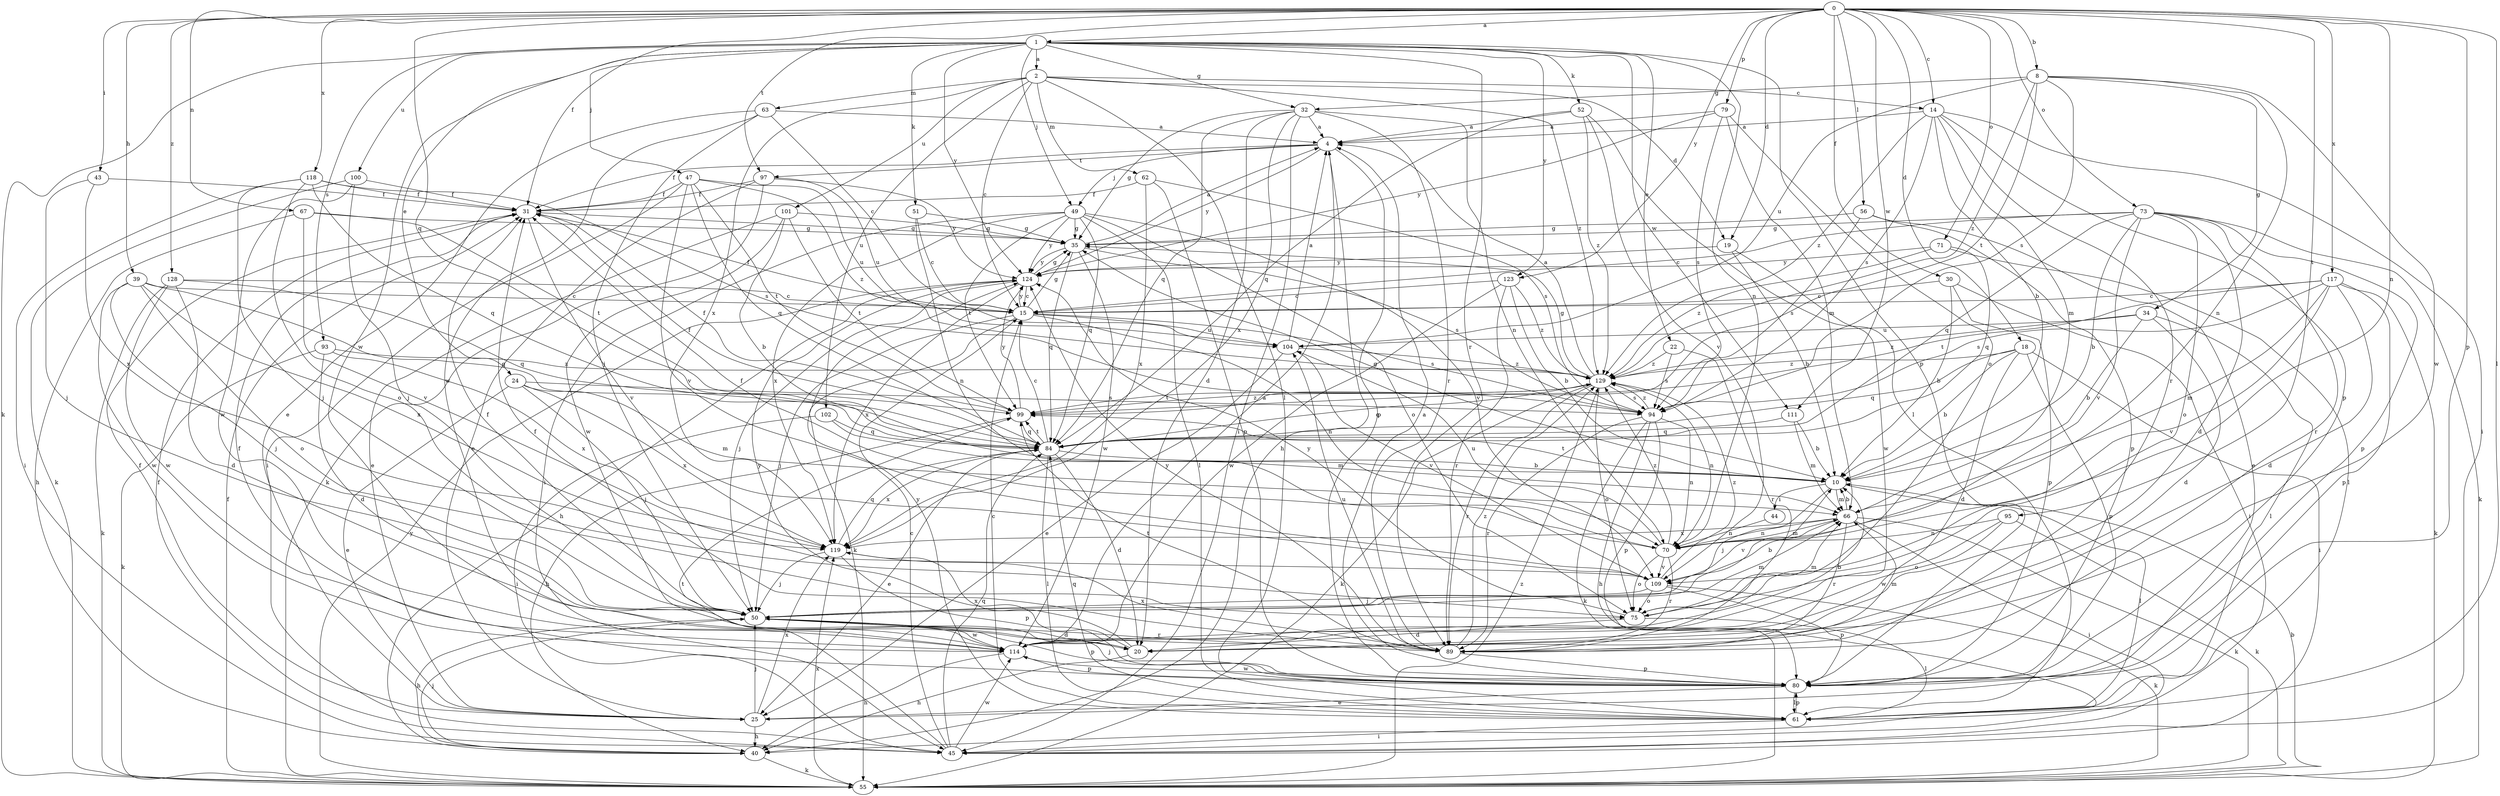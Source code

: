 strict digraph  {
0;
1;
2;
4;
8;
10;
14;
15;
18;
19;
20;
22;
24;
25;
30;
31;
32;
34;
35;
39;
40;
43;
44;
45;
47;
49;
50;
51;
52;
55;
56;
61;
62;
63;
66;
67;
70;
71;
73;
75;
79;
80;
84;
89;
93;
94;
95;
97;
99;
100;
101;
102;
104;
109;
111;
114;
117;
118;
119;
123;
124;
128;
129;
0 -> 1  [label=a];
0 -> 8  [label=b];
0 -> 14  [label=c];
0 -> 18  [label=d];
0 -> 19  [label=d];
0 -> 30  [label=f];
0 -> 31  [label=f];
0 -> 39  [label=h];
0 -> 43  [label=i];
0 -> 56  [label=l];
0 -> 61  [label=l];
0 -> 67  [label=n];
0 -> 70  [label=n];
0 -> 71  [label=o];
0 -> 73  [label=o];
0 -> 79  [label=p];
0 -> 80  [label=p];
0 -> 84  [label=q];
0 -> 95  [label=t];
0 -> 97  [label=t];
0 -> 111  [label=w];
0 -> 117  [label=x];
0 -> 118  [label=x];
0 -> 123  [label=y];
0 -> 128  [label=z];
1 -> 2  [label=a];
1 -> 22  [label=e];
1 -> 24  [label=e];
1 -> 32  [label=g];
1 -> 47  [label=j];
1 -> 49  [label=j];
1 -> 51  [label=k];
1 -> 52  [label=k];
1 -> 55  [label=k];
1 -> 70  [label=n];
1 -> 80  [label=p];
1 -> 89  [label=r];
1 -> 93  [label=s];
1 -> 100  [label=u];
1 -> 111  [label=w];
1 -> 114  [label=w];
1 -> 123  [label=y];
1 -> 124  [label=y];
2 -> 14  [label=c];
2 -> 15  [label=c];
2 -> 19  [label=d];
2 -> 61  [label=l];
2 -> 62  [label=m];
2 -> 63  [label=m];
2 -> 101  [label=u];
2 -> 102  [label=u];
2 -> 119  [label=x];
2 -> 129  [label=z];
4 -> 31  [label=f];
4 -> 40  [label=h];
4 -> 49  [label=j];
4 -> 80  [label=p];
4 -> 97  [label=t];
4 -> 124  [label=y];
8 -> 32  [label=g];
8 -> 34  [label=g];
8 -> 70  [label=n];
8 -> 94  [label=s];
8 -> 99  [label=t];
8 -> 104  [label=u];
8 -> 114  [label=w];
8 -> 129  [label=z];
10 -> 35  [label=g];
10 -> 44  [label=i];
10 -> 50  [label=j];
10 -> 61  [label=l];
10 -> 66  [label=m];
10 -> 99  [label=t];
14 -> 4  [label=a];
14 -> 10  [label=b];
14 -> 45  [label=i];
14 -> 66  [label=m];
14 -> 80  [label=p];
14 -> 89  [label=r];
14 -> 94  [label=s];
14 -> 129  [label=z];
15 -> 31  [label=f];
15 -> 35  [label=g];
15 -> 50  [label=j];
15 -> 55  [label=k];
15 -> 70  [label=n];
15 -> 94  [label=s];
15 -> 104  [label=u];
15 -> 124  [label=y];
18 -> 10  [label=b];
18 -> 20  [label=d];
18 -> 45  [label=i];
18 -> 80  [label=p];
18 -> 84  [label=q];
18 -> 129  [label=z];
19 -> 10  [label=b];
19 -> 114  [label=w];
19 -> 124  [label=y];
20 -> 40  [label=h];
20 -> 119  [label=x];
20 -> 124  [label=y];
22 -> 89  [label=r];
22 -> 94  [label=s];
22 -> 129  [label=z];
24 -> 25  [label=e];
24 -> 50  [label=j];
24 -> 66  [label=m];
24 -> 94  [label=s];
24 -> 119  [label=x];
25 -> 31  [label=f];
25 -> 40  [label=h];
25 -> 50  [label=j];
25 -> 119  [label=x];
30 -> 10  [label=b];
30 -> 15  [label=c];
30 -> 45  [label=i];
30 -> 80  [label=p];
31 -> 35  [label=g];
31 -> 109  [label=v];
32 -> 4  [label=a];
32 -> 20  [label=d];
32 -> 35  [label=g];
32 -> 45  [label=i];
32 -> 70  [label=n];
32 -> 84  [label=q];
32 -> 89  [label=r];
32 -> 119  [label=x];
34 -> 10  [label=b];
34 -> 20  [label=d];
34 -> 61  [label=l];
34 -> 104  [label=u];
34 -> 129  [label=z];
35 -> 4  [label=a];
35 -> 84  [label=q];
35 -> 94  [label=s];
35 -> 114  [label=w];
35 -> 124  [label=y];
39 -> 15  [label=c];
39 -> 50  [label=j];
39 -> 75  [label=o];
39 -> 84  [label=q];
39 -> 114  [label=w];
39 -> 119  [label=x];
40 -> 50  [label=j];
40 -> 55  [label=k];
43 -> 31  [label=f];
43 -> 50  [label=j];
43 -> 119  [label=x];
44 -> 70  [label=n];
45 -> 15  [label=c];
45 -> 31  [label=f];
45 -> 84  [label=q];
45 -> 99  [label=t];
45 -> 114  [label=w];
47 -> 31  [label=f];
47 -> 45  [label=i];
47 -> 84  [label=q];
47 -> 99  [label=t];
47 -> 104  [label=u];
47 -> 109  [label=v];
47 -> 129  [label=z];
49 -> 35  [label=g];
49 -> 45  [label=i];
49 -> 61  [label=l];
49 -> 75  [label=o];
49 -> 84  [label=q];
49 -> 99  [label=t];
49 -> 109  [label=v];
49 -> 119  [label=x];
49 -> 124  [label=y];
50 -> 10  [label=b];
50 -> 20  [label=d];
50 -> 31  [label=f];
50 -> 40  [label=h];
50 -> 66  [label=m];
50 -> 80  [label=p];
50 -> 89  [label=r];
50 -> 114  [label=w];
51 -> 15  [label=c];
51 -> 35  [label=g];
51 -> 70  [label=n];
52 -> 4  [label=a];
52 -> 61  [label=l];
52 -> 84  [label=q];
52 -> 109  [label=v];
52 -> 129  [label=z];
55 -> 10  [label=b];
55 -> 31  [label=f];
55 -> 119  [label=x];
55 -> 124  [label=y];
55 -> 129  [label=z];
56 -> 25  [label=e];
56 -> 35  [label=g];
56 -> 80  [label=p];
56 -> 94  [label=s];
61 -> 15  [label=c];
61 -> 45  [label=i];
61 -> 80  [label=p];
61 -> 84  [label=q];
61 -> 124  [label=y];
62 -> 31  [label=f];
62 -> 80  [label=p];
62 -> 94  [label=s];
62 -> 119  [label=x];
63 -> 4  [label=a];
63 -> 15  [label=c];
63 -> 25  [label=e];
63 -> 50  [label=j];
63 -> 114  [label=w];
66 -> 10  [label=b];
66 -> 45  [label=i];
66 -> 55  [label=k];
66 -> 70  [label=n];
66 -> 89  [label=r];
66 -> 109  [label=v];
66 -> 119  [label=x];
67 -> 35  [label=g];
67 -> 40  [label=h];
67 -> 99  [label=t];
67 -> 109  [label=v];
70 -> 31  [label=f];
70 -> 66  [label=m];
70 -> 75  [label=o];
70 -> 89  [label=r];
70 -> 104  [label=u];
70 -> 109  [label=v];
70 -> 129  [label=z];
71 -> 61  [label=l];
71 -> 84  [label=q];
71 -> 124  [label=y];
71 -> 129  [label=z];
73 -> 10  [label=b];
73 -> 15  [label=c];
73 -> 20  [label=d];
73 -> 35  [label=g];
73 -> 55  [label=k];
73 -> 75  [label=o];
73 -> 80  [label=p];
73 -> 84  [label=q];
73 -> 89  [label=r];
73 -> 109  [label=v];
75 -> 20  [label=d];
75 -> 61  [label=l];
75 -> 66  [label=m];
75 -> 124  [label=y];
79 -> 4  [label=a];
79 -> 66  [label=m];
79 -> 75  [label=o];
79 -> 94  [label=s];
79 -> 124  [label=y];
80 -> 4  [label=a];
80 -> 25  [label=e];
80 -> 31  [label=f];
80 -> 50  [label=j];
80 -> 61  [label=l];
80 -> 114  [label=w];
84 -> 10  [label=b];
84 -> 15  [label=c];
84 -> 20  [label=d];
84 -> 25  [label=e];
84 -> 31  [label=f];
84 -> 61  [label=l];
84 -> 99  [label=t];
84 -> 119  [label=x];
89 -> 31  [label=f];
89 -> 66  [label=m];
89 -> 80  [label=p];
89 -> 99  [label=t];
89 -> 104  [label=u];
89 -> 119  [label=x];
89 -> 124  [label=y];
89 -> 129  [label=z];
93 -> 20  [label=d];
93 -> 55  [label=k];
93 -> 119  [label=x];
93 -> 129  [label=z];
94 -> 40  [label=h];
94 -> 55  [label=k];
94 -> 70  [label=n];
94 -> 80  [label=p];
94 -> 89  [label=r];
94 -> 129  [label=z];
95 -> 55  [label=k];
95 -> 70  [label=n];
95 -> 75  [label=o];
95 -> 114  [label=w];
97 -> 25  [label=e];
97 -> 31  [label=f];
97 -> 55  [label=k];
97 -> 104  [label=u];
97 -> 124  [label=y];
99 -> 31  [label=f];
99 -> 40  [label=h];
99 -> 84  [label=q];
99 -> 124  [label=y];
99 -> 129  [label=z];
100 -> 31  [label=f];
100 -> 50  [label=j];
100 -> 55  [label=k];
100 -> 114  [label=w];
101 -> 10  [label=b];
101 -> 25  [label=e];
101 -> 35  [label=g];
101 -> 99  [label=t];
101 -> 114  [label=w];
102 -> 45  [label=i];
102 -> 66  [label=m];
102 -> 84  [label=q];
104 -> 4  [label=a];
104 -> 25  [label=e];
104 -> 109  [label=v];
104 -> 129  [label=z];
109 -> 50  [label=j];
109 -> 55  [label=k];
109 -> 75  [label=o];
109 -> 80  [label=p];
109 -> 129  [label=z];
111 -> 10  [label=b];
111 -> 66  [label=m];
111 -> 84  [label=q];
114 -> 4  [label=a];
114 -> 10  [label=b];
114 -> 40  [label=h];
114 -> 80  [label=p];
117 -> 15  [label=c];
117 -> 20  [label=d];
117 -> 55  [label=k];
117 -> 66  [label=m];
117 -> 80  [label=p];
117 -> 94  [label=s];
117 -> 99  [label=t];
117 -> 109  [label=v];
118 -> 31  [label=f];
118 -> 45  [label=i];
118 -> 50  [label=j];
118 -> 75  [label=o];
118 -> 84  [label=q];
118 -> 94  [label=s];
119 -> 50  [label=j];
119 -> 80  [label=p];
119 -> 84  [label=q];
123 -> 10  [label=b];
123 -> 15  [label=c];
123 -> 89  [label=r];
123 -> 114  [label=w];
123 -> 129  [label=z];
124 -> 15  [label=c];
124 -> 35  [label=g];
124 -> 40  [label=h];
124 -> 50  [label=j];
124 -> 119  [label=x];
128 -> 15  [label=c];
128 -> 20  [label=d];
128 -> 55  [label=k];
128 -> 84  [label=q];
128 -> 114  [label=w];
129 -> 4  [label=a];
129 -> 35  [label=g];
129 -> 55  [label=k];
129 -> 70  [label=n];
129 -> 75  [label=o];
129 -> 84  [label=q];
129 -> 89  [label=r];
129 -> 94  [label=s];
129 -> 99  [label=t];
}
